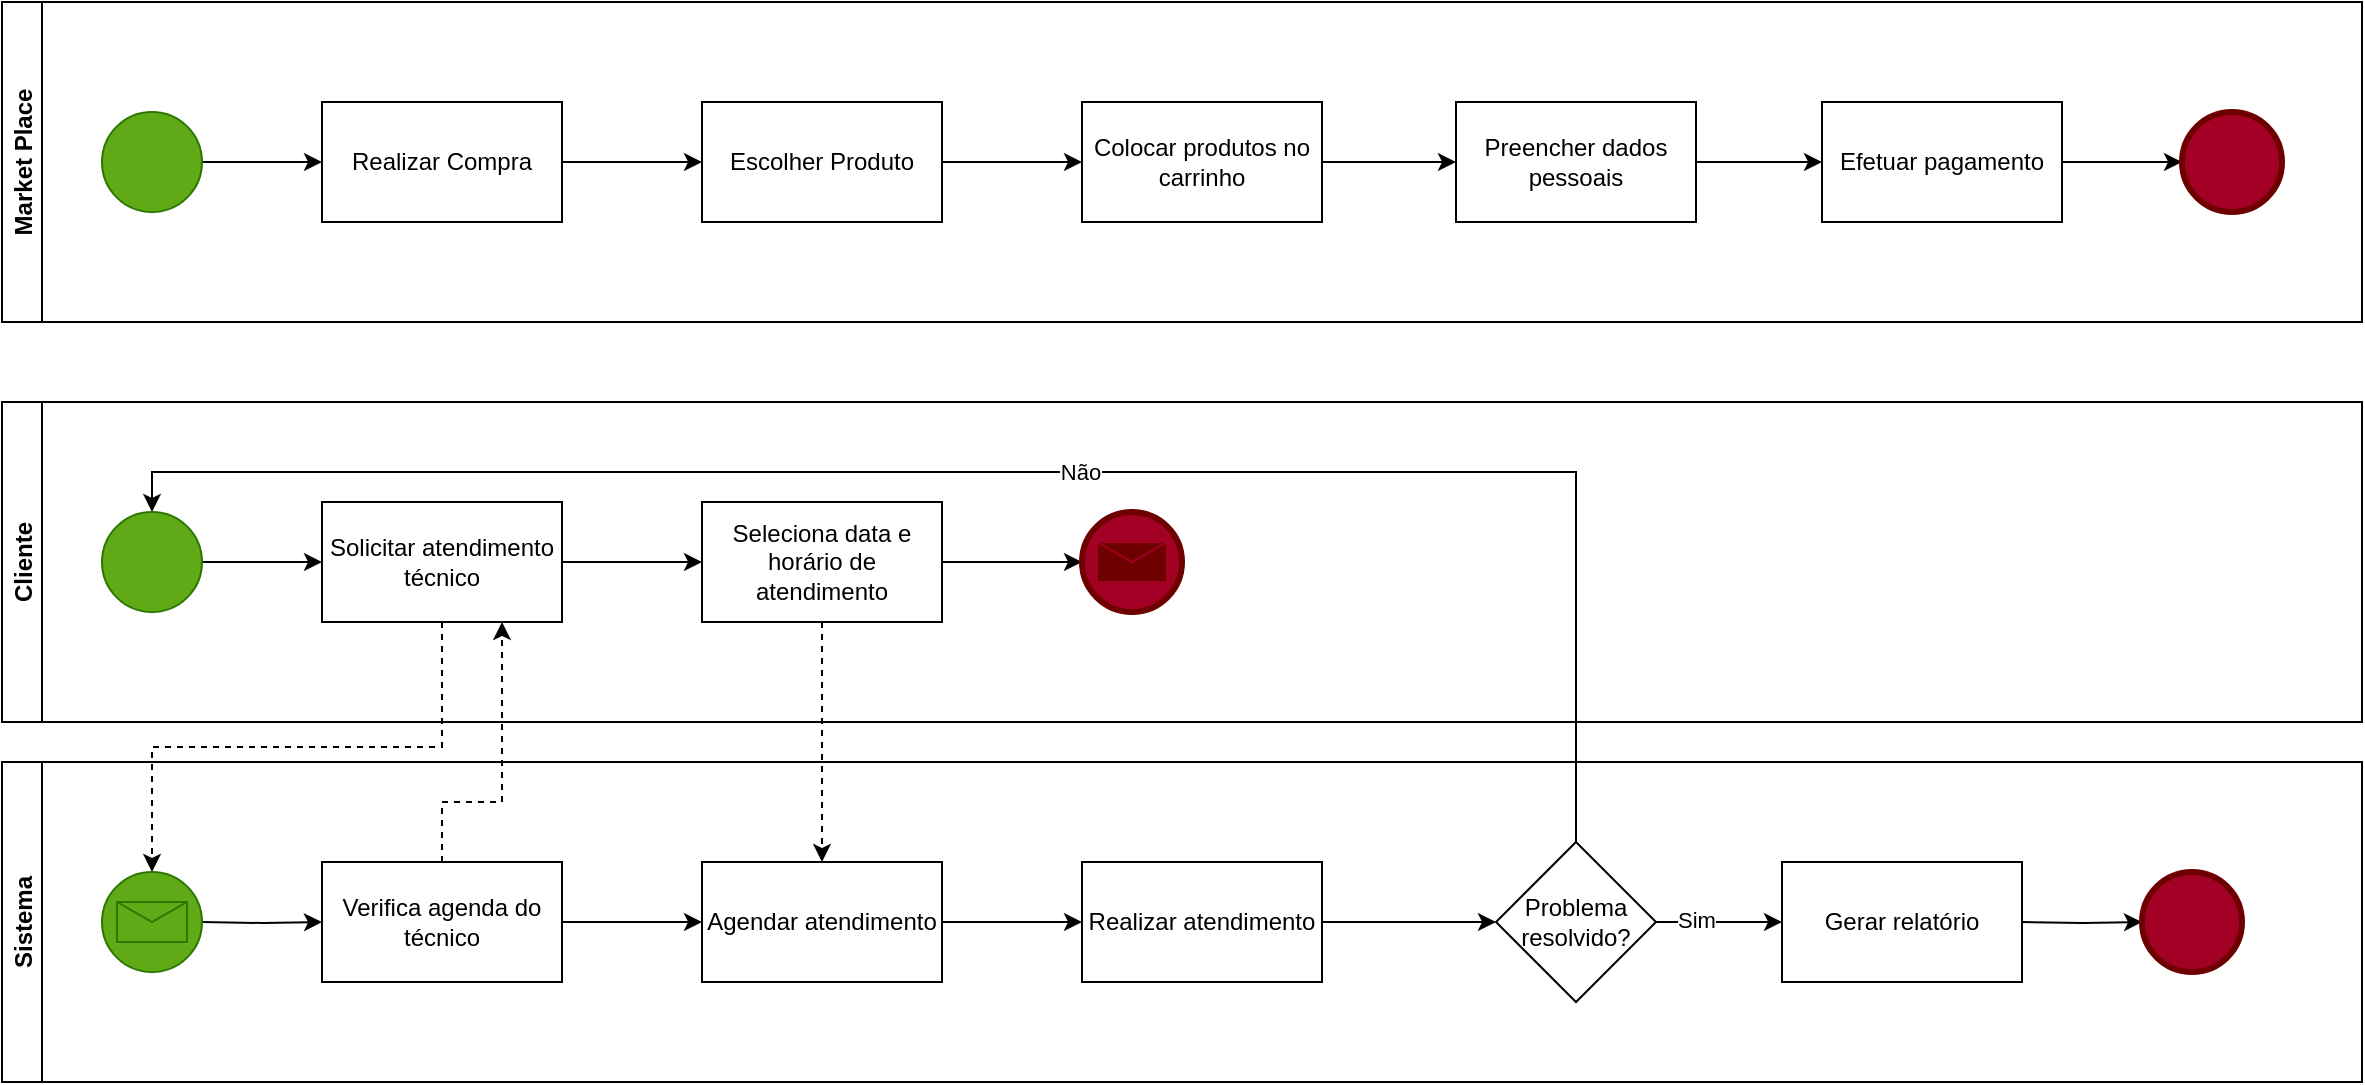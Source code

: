 <mxfile version="16.5.1" type="device"><diagram id="ZLx9xMlxfrJ16aS1RBKk" name="Página-1"><mxGraphModel dx="1597" dy="986" grid="1" gridSize="10" guides="1" tooltips="1" connect="1" arrows="1" fold="1" page="1" pageScale="1" pageWidth="827" pageHeight="1169" math="0" shadow="0"><root><mxCell id="0"/><mxCell id="1" parent="0"/><mxCell id="QbFATT2D5zVgb_xBvK7O-1" value="Market Place" style="swimlane;startSize=20;horizontal=0;" vertex="1" parent="1"><mxGeometry x="10" y="100" width="1180" height="160" as="geometry"/></mxCell><mxCell id="QbFATT2D5zVgb_xBvK7O-10" style="edgeStyle=orthogonalEdgeStyle;rounded=0;orthogonalLoop=1;jettySize=auto;html=1;exitX=1;exitY=0.5;exitDx=0;exitDy=0;entryX=0;entryY=0.5;entryDx=0;entryDy=0;" edge="1" parent="QbFATT2D5zVgb_xBvK7O-1" source="QbFATT2D5zVgb_xBvK7O-3" target="QbFATT2D5zVgb_xBvK7O-4"><mxGeometry relative="1" as="geometry"/></mxCell><mxCell id="QbFATT2D5zVgb_xBvK7O-3" value="Realizar Compra" style="rounded=0;whiteSpace=wrap;html=1;" vertex="1" parent="QbFATT2D5zVgb_xBvK7O-1"><mxGeometry x="160" y="50" width="120" height="60" as="geometry"/></mxCell><mxCell id="QbFATT2D5zVgb_xBvK7O-11" style="edgeStyle=orthogonalEdgeStyle;rounded=0;orthogonalLoop=1;jettySize=auto;html=1;exitX=1;exitY=0.5;exitDx=0;exitDy=0;entryX=0;entryY=0.5;entryDx=0;entryDy=0;" edge="1" parent="QbFATT2D5zVgb_xBvK7O-1" source="QbFATT2D5zVgb_xBvK7O-4" target="QbFATT2D5zVgb_xBvK7O-5"><mxGeometry relative="1" as="geometry"/></mxCell><mxCell id="QbFATT2D5zVgb_xBvK7O-4" value="Escolher Produto" style="rounded=0;whiteSpace=wrap;html=1;" vertex="1" parent="QbFATT2D5zVgb_xBvK7O-1"><mxGeometry x="350" y="50" width="120" height="60" as="geometry"/></mxCell><mxCell id="QbFATT2D5zVgb_xBvK7O-12" style="edgeStyle=orthogonalEdgeStyle;rounded=0;orthogonalLoop=1;jettySize=auto;html=1;exitX=1;exitY=0.5;exitDx=0;exitDy=0;entryX=0;entryY=0.5;entryDx=0;entryDy=0;" edge="1" parent="QbFATT2D5zVgb_xBvK7O-1" source="QbFATT2D5zVgb_xBvK7O-5" target="QbFATT2D5zVgb_xBvK7O-7"><mxGeometry relative="1" as="geometry"/></mxCell><mxCell id="QbFATT2D5zVgb_xBvK7O-5" value="Colocar produtos no carrinho" style="rounded=0;whiteSpace=wrap;html=1;" vertex="1" parent="QbFATT2D5zVgb_xBvK7O-1"><mxGeometry x="540" y="50" width="120" height="60" as="geometry"/></mxCell><mxCell id="QbFATT2D5zVgb_xBvK7O-13" style="edgeStyle=orthogonalEdgeStyle;rounded=0;orthogonalLoop=1;jettySize=auto;html=1;exitX=1;exitY=0.5;exitDx=0;exitDy=0;entryX=0;entryY=0.5;entryDx=0;entryDy=0;" edge="1" parent="QbFATT2D5zVgb_xBvK7O-1" source="QbFATT2D5zVgb_xBvK7O-7" target="QbFATT2D5zVgb_xBvK7O-8"><mxGeometry relative="1" as="geometry"/></mxCell><mxCell id="QbFATT2D5zVgb_xBvK7O-7" value="Preencher dados pessoais" style="rounded=0;whiteSpace=wrap;html=1;" vertex="1" parent="QbFATT2D5zVgb_xBvK7O-1"><mxGeometry x="727" y="50" width="120" height="60" as="geometry"/></mxCell><mxCell id="QbFATT2D5zVgb_xBvK7O-14" style="edgeStyle=orthogonalEdgeStyle;rounded=0;orthogonalLoop=1;jettySize=auto;html=1;exitX=1;exitY=0.5;exitDx=0;exitDy=0;entryX=0;entryY=0.5;entryDx=0;entryDy=0;entryPerimeter=0;" edge="1" parent="QbFATT2D5zVgb_xBvK7O-1" source="QbFATT2D5zVgb_xBvK7O-8" target="QbFATT2D5zVgb_xBvK7O-9"><mxGeometry relative="1" as="geometry"/></mxCell><mxCell id="QbFATT2D5zVgb_xBvK7O-8" value="Efetuar pagamento" style="rounded=0;whiteSpace=wrap;html=1;" vertex="1" parent="QbFATT2D5zVgb_xBvK7O-1"><mxGeometry x="910" y="50" width="120" height="60" as="geometry"/></mxCell><mxCell id="QbFATT2D5zVgb_xBvK7O-9" value="" style="points=[[0.145,0.145,0],[0.5,0,0],[0.855,0.145,0],[1,0.5,0],[0.855,0.855,0],[0.5,1,0],[0.145,0.855,0],[0,0.5,0]];shape=mxgraph.bpmn.event;html=1;verticalLabelPosition=bottom;labelBackgroundColor=#ffffff;verticalAlign=top;align=center;perimeter=ellipsePerimeter;outlineConnect=0;aspect=fixed;outline=end;symbol=terminate2;fillColor=#a20025;fontColor=#ffffff;strokeColor=#6F0000;" vertex="1" parent="QbFATT2D5zVgb_xBvK7O-1"><mxGeometry x="1090" y="55" width="50" height="50" as="geometry"/></mxCell><mxCell id="QbFATT2D5zVgb_xBvK7O-16" style="edgeStyle=orthogonalEdgeStyle;rounded=0;orthogonalLoop=1;jettySize=auto;html=1;exitX=1;exitY=0.5;exitDx=0;exitDy=0;exitPerimeter=0;entryX=0;entryY=0.5;entryDx=0;entryDy=0;" edge="1" parent="QbFATT2D5zVgb_xBvK7O-1" source="QbFATT2D5zVgb_xBvK7O-15" target="QbFATT2D5zVgb_xBvK7O-3"><mxGeometry relative="1" as="geometry"/></mxCell><mxCell id="QbFATT2D5zVgb_xBvK7O-15" value="" style="points=[[0.145,0.145,0],[0.5,0,0],[0.855,0.145,0],[1,0.5,0],[0.855,0.855,0],[0.5,1,0],[0.145,0.855,0],[0,0.5,0]];shape=mxgraph.bpmn.event;html=1;verticalLabelPosition=bottom;labelBackgroundColor=#ffffff;verticalAlign=top;align=center;perimeter=ellipsePerimeter;outlineConnect=0;aspect=fixed;outline=standard;symbol=general;fillColor=#60a917;fontColor=#ffffff;strokeColor=#2D7600;" vertex="1" parent="QbFATT2D5zVgb_xBvK7O-1"><mxGeometry x="50" y="55" width="50" height="50" as="geometry"/></mxCell><mxCell id="QbFATT2D5zVgb_xBvK7O-31" value="Cliente" style="swimlane;startSize=20;horizontal=0;" vertex="1" parent="1"><mxGeometry x="10" y="300" width="1180" height="160" as="geometry"/></mxCell><mxCell id="QbFATT2D5zVgb_xBvK7O-32" style="edgeStyle=orthogonalEdgeStyle;rounded=0;orthogonalLoop=1;jettySize=auto;html=1;exitX=1;exitY=0.5;exitDx=0;exitDy=0;entryX=0;entryY=0.5;entryDx=0;entryDy=0;" edge="1" parent="QbFATT2D5zVgb_xBvK7O-31" source="QbFATT2D5zVgb_xBvK7O-33" target="QbFATT2D5zVgb_xBvK7O-35"><mxGeometry relative="1" as="geometry"/></mxCell><mxCell id="QbFATT2D5zVgb_xBvK7O-33" value="Solicitar atendimento técnico" style="rounded=0;whiteSpace=wrap;html=1;" vertex="1" parent="QbFATT2D5zVgb_xBvK7O-31"><mxGeometry x="160" y="50" width="120" height="60" as="geometry"/></mxCell><mxCell id="QbFATT2D5zVgb_xBvK7O-34" style="edgeStyle=orthogonalEdgeStyle;rounded=0;orthogonalLoop=1;jettySize=auto;html=1;exitX=1;exitY=0.5;exitDx=0;exitDy=0;entryX=0;entryY=0.5;entryDx=0;entryDy=0;" edge="1" parent="QbFATT2D5zVgb_xBvK7O-31" source="QbFATT2D5zVgb_xBvK7O-35"><mxGeometry relative="1" as="geometry"><mxPoint x="540" y="80" as="targetPoint"/></mxGeometry></mxCell><mxCell id="QbFATT2D5zVgb_xBvK7O-35" value="Seleciona data e horário de atendimento" style="rounded=0;whiteSpace=wrap;html=1;" vertex="1" parent="QbFATT2D5zVgb_xBvK7O-31"><mxGeometry x="350" y="50" width="120" height="60" as="geometry"/></mxCell><mxCell id="QbFATT2D5zVgb_xBvK7O-43" style="edgeStyle=orthogonalEdgeStyle;rounded=0;orthogonalLoop=1;jettySize=auto;html=1;exitX=1;exitY=0.5;exitDx=0;exitDy=0;exitPerimeter=0;entryX=0;entryY=0.5;entryDx=0;entryDy=0;" edge="1" parent="QbFATT2D5zVgb_xBvK7O-31" source="QbFATT2D5zVgb_xBvK7O-44" target="QbFATT2D5zVgb_xBvK7O-33"><mxGeometry relative="1" as="geometry"/></mxCell><mxCell id="QbFATT2D5zVgb_xBvK7O-44" value="" style="points=[[0.145,0.145,0],[0.5,0,0],[0.855,0.145,0],[1,0.5,0],[0.855,0.855,0],[0.5,1,0],[0.145,0.855,0],[0,0.5,0]];shape=mxgraph.bpmn.event;html=1;verticalLabelPosition=bottom;labelBackgroundColor=#ffffff;verticalAlign=top;align=center;perimeter=ellipsePerimeter;outlineConnect=0;aspect=fixed;outline=standard;symbol=general;fillColor=#60a917;fontColor=#ffffff;strokeColor=#2D7600;" vertex="1" parent="QbFATT2D5zVgb_xBvK7O-31"><mxGeometry x="50" y="55" width="50" height="50" as="geometry"/></mxCell><mxCell id="QbFATT2D5zVgb_xBvK7O-45" value="" style="points=[[0.145,0.145,0],[0.5,0,0],[0.855,0.145,0],[1,0.5,0],[0.855,0.855,0],[0.5,1,0],[0.145,0.855,0],[0,0.5,0]];shape=mxgraph.bpmn.event;html=1;verticalLabelPosition=bottom;labelBackgroundColor=#ffffff;verticalAlign=top;align=center;perimeter=ellipsePerimeter;outlineConnect=0;aspect=fixed;outline=end;symbol=message;fillColor=#a20025;fontColor=#ffffff;strokeColor=#6F0000;" vertex="1" parent="QbFATT2D5zVgb_xBvK7O-31"><mxGeometry x="540" y="55" width="50" height="50" as="geometry"/></mxCell><mxCell id="QbFATT2D5zVgb_xBvK7O-46" value="Sistema" style="swimlane;startSize=20;horizontal=0;" vertex="1" parent="1"><mxGeometry x="10" y="480" width="1180" height="160" as="geometry"/></mxCell><mxCell id="QbFATT2D5zVgb_xBvK7O-47" style="edgeStyle=orthogonalEdgeStyle;rounded=0;orthogonalLoop=1;jettySize=auto;html=1;exitX=1;exitY=0.5;exitDx=0;exitDy=0;entryX=0;entryY=0.5;entryDx=0;entryDy=0;" edge="1" parent="QbFATT2D5zVgb_xBvK7O-46" source="QbFATT2D5zVgb_xBvK7O-48" target="QbFATT2D5zVgb_xBvK7O-50"><mxGeometry relative="1" as="geometry"/></mxCell><mxCell id="QbFATT2D5zVgb_xBvK7O-48" value="Verifica agenda do técnico" style="rounded=0;whiteSpace=wrap;html=1;" vertex="1" parent="QbFATT2D5zVgb_xBvK7O-46"><mxGeometry x="160" y="50" width="120" height="60" as="geometry"/></mxCell><mxCell id="QbFATT2D5zVgb_xBvK7O-49" style="edgeStyle=orthogonalEdgeStyle;rounded=0;orthogonalLoop=1;jettySize=auto;html=1;exitX=1;exitY=0.5;exitDx=0;exitDy=0;entryX=0;entryY=0.5;entryDx=0;entryDy=0;" edge="1" parent="QbFATT2D5zVgb_xBvK7O-46" source="QbFATT2D5zVgb_xBvK7O-50"><mxGeometry relative="1" as="geometry"><mxPoint x="540" y="80" as="targetPoint"/></mxGeometry></mxCell><mxCell id="QbFATT2D5zVgb_xBvK7O-50" value="Agendar atendimento" style="rounded=0;whiteSpace=wrap;html=1;" vertex="1" parent="QbFATT2D5zVgb_xBvK7O-46"><mxGeometry x="350" y="50" width="120" height="60" as="geometry"/></mxCell><mxCell id="QbFATT2D5zVgb_xBvK7O-51" style="edgeStyle=orthogonalEdgeStyle;rounded=0;orthogonalLoop=1;jettySize=auto;html=1;exitX=1;exitY=0.5;exitDx=0;exitDy=0;exitPerimeter=0;entryX=0;entryY=0.5;entryDx=0;entryDy=0;" edge="1" parent="QbFATT2D5zVgb_xBvK7O-46" target="QbFATT2D5zVgb_xBvK7O-48"><mxGeometry relative="1" as="geometry"><mxPoint x="100" y="80" as="sourcePoint"/></mxGeometry></mxCell><mxCell id="QbFATT2D5zVgb_xBvK7O-54" value="" style="points=[[0.145,0.145,0],[0.5,0,0],[0.855,0.145,0],[1,0.5,0],[0.855,0.855,0],[0.5,1,0],[0.145,0.855,0],[0,0.5,0]];shape=mxgraph.bpmn.event;html=1;verticalLabelPosition=bottom;labelBackgroundColor=#ffffff;verticalAlign=top;align=center;perimeter=ellipsePerimeter;outlineConnect=0;aspect=fixed;outline=standard;symbol=message;fillColor=#60a917;fontColor=#ffffff;strokeColor=#2D7600;" vertex="1" parent="QbFATT2D5zVgb_xBvK7O-46"><mxGeometry x="50" y="55" width="50" height="50" as="geometry"/></mxCell><mxCell id="QbFATT2D5zVgb_xBvK7O-57" style="edgeStyle=orthogonalEdgeStyle;rounded=0;orthogonalLoop=1;jettySize=auto;html=1;exitX=1;exitY=0.5;exitDx=0;exitDy=0;entryX=0;entryY=0.5;entryDx=0;entryDy=0;" edge="1" parent="QbFATT2D5zVgb_xBvK7O-46" source="QbFATT2D5zVgb_xBvK7O-55" target="QbFATT2D5zVgb_xBvK7O-56"><mxGeometry relative="1" as="geometry"/></mxCell><mxCell id="QbFATT2D5zVgb_xBvK7O-55" value="Realizar atendimento" style="rounded=0;whiteSpace=wrap;html=1;" vertex="1" parent="QbFATT2D5zVgb_xBvK7O-46"><mxGeometry x="540" y="50" width="120" height="60" as="geometry"/></mxCell><mxCell id="QbFATT2D5zVgb_xBvK7O-61" style="edgeStyle=orthogonalEdgeStyle;rounded=0;orthogonalLoop=1;jettySize=auto;html=1;exitX=1;exitY=0.5;exitDx=0;exitDy=0;entryX=0;entryY=0.5;entryDx=0;entryDy=0;" edge="1" parent="QbFATT2D5zVgb_xBvK7O-46" source="QbFATT2D5zVgb_xBvK7O-56" target="QbFATT2D5zVgb_xBvK7O-58"><mxGeometry relative="1" as="geometry"/></mxCell><mxCell id="QbFATT2D5zVgb_xBvK7O-62" value="Sim" style="edgeLabel;html=1;align=center;verticalAlign=middle;resizable=0;points=[];" vertex="1" connectable="0" parent="QbFATT2D5zVgb_xBvK7O-61"><mxGeometry x="-0.368" y="1" relative="1" as="geometry"><mxPoint as="offset"/></mxGeometry></mxCell><mxCell id="QbFATT2D5zVgb_xBvK7O-56" value="Problema resolvido?" style="rhombus;whiteSpace=wrap;html=1;" vertex="1" parent="QbFATT2D5zVgb_xBvK7O-46"><mxGeometry x="747" y="40" width="80" height="80" as="geometry"/></mxCell><mxCell id="QbFATT2D5zVgb_xBvK7O-58" value="Gerar relatório" style="rounded=0;whiteSpace=wrap;html=1;" vertex="1" parent="QbFATT2D5zVgb_xBvK7O-46"><mxGeometry x="890" y="50" width="120" height="60" as="geometry"/></mxCell><mxCell id="QbFATT2D5zVgb_xBvK7O-59" style="edgeStyle=orthogonalEdgeStyle;rounded=0;orthogonalLoop=1;jettySize=auto;html=1;exitX=1;exitY=0.5;exitDx=0;exitDy=0;entryX=0;entryY=0.5;entryDx=0;entryDy=0;entryPerimeter=0;" edge="1" parent="QbFATT2D5zVgb_xBvK7O-46" target="QbFATT2D5zVgb_xBvK7O-60"><mxGeometry relative="1" as="geometry"><mxPoint x="1010" y="80" as="sourcePoint"/></mxGeometry></mxCell><mxCell id="QbFATT2D5zVgb_xBvK7O-60" value="" style="points=[[0.145,0.145,0],[0.5,0,0],[0.855,0.145,0],[1,0.5,0],[0.855,0.855,0],[0.5,1,0],[0.145,0.855,0],[0,0.5,0]];shape=mxgraph.bpmn.event;html=1;verticalLabelPosition=bottom;labelBackgroundColor=#ffffff;verticalAlign=top;align=center;perimeter=ellipsePerimeter;outlineConnect=0;aspect=fixed;outline=end;symbol=terminate2;fillColor=#a20025;fontColor=#ffffff;strokeColor=#6F0000;" vertex="1" parent="QbFATT2D5zVgb_xBvK7O-46"><mxGeometry x="1070" y="55" width="50" height="50" as="geometry"/></mxCell><mxCell id="QbFATT2D5zVgb_xBvK7O-63" style="edgeStyle=orthogonalEdgeStyle;rounded=0;orthogonalLoop=1;jettySize=auto;html=1;exitX=0.5;exitY=0;exitDx=0;exitDy=0;entryX=0.5;entryY=0;entryDx=0;entryDy=0;entryPerimeter=0;" edge="1" parent="1" source="QbFATT2D5zVgb_xBvK7O-56" target="QbFATT2D5zVgb_xBvK7O-44"><mxGeometry relative="1" as="geometry"/></mxCell><mxCell id="QbFATT2D5zVgb_xBvK7O-67" value="Não" style="edgeLabel;html=1;align=center;verticalAlign=middle;resizable=0;points=[];" vertex="1" connectable="0" parent="QbFATT2D5zVgb_xBvK7O-63"><mxGeometry x="-0.054" relative="1" as="geometry"><mxPoint as="offset"/></mxGeometry></mxCell><mxCell id="QbFATT2D5zVgb_xBvK7O-64" style="edgeStyle=orthogonalEdgeStyle;rounded=0;orthogonalLoop=1;jettySize=auto;html=1;exitX=0.5;exitY=1;exitDx=0;exitDy=0;entryX=0.5;entryY=0;entryDx=0;entryDy=0;entryPerimeter=0;dashed=1;" edge="1" parent="1" source="QbFATT2D5zVgb_xBvK7O-33" target="QbFATT2D5zVgb_xBvK7O-54"><mxGeometry relative="1" as="geometry"/></mxCell><mxCell id="QbFATT2D5zVgb_xBvK7O-65" style="edgeStyle=orthogonalEdgeStyle;rounded=0;orthogonalLoop=1;jettySize=auto;html=1;exitX=0.5;exitY=0;exitDx=0;exitDy=0;entryX=0.75;entryY=1;entryDx=0;entryDy=0;dashed=1;" edge="1" parent="1" source="QbFATT2D5zVgb_xBvK7O-48" target="QbFATT2D5zVgb_xBvK7O-33"><mxGeometry relative="1" as="geometry"><Array as="points"><mxPoint x="230" y="500"/><mxPoint x="260" y="500"/></Array></mxGeometry></mxCell><mxCell id="QbFATT2D5zVgb_xBvK7O-66" style="edgeStyle=orthogonalEdgeStyle;rounded=0;orthogonalLoop=1;jettySize=auto;html=1;exitX=0.5;exitY=1;exitDx=0;exitDy=0;entryX=0.5;entryY=0;entryDx=0;entryDy=0;dashed=1;" edge="1" parent="1" source="QbFATT2D5zVgb_xBvK7O-35" target="QbFATT2D5zVgb_xBvK7O-50"><mxGeometry relative="1" as="geometry"/></mxCell></root></mxGraphModel></diagram></mxfile>